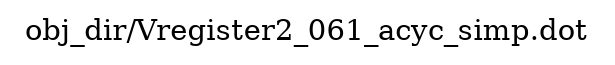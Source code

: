 digraph v3graph {
	graph	[label="obj_dir/Vregister2_061_acyc_simp.dot",
		 labelloc=t, labeljust=l,
		 //size="7.5,10",
		 rankdir=TB];
}
